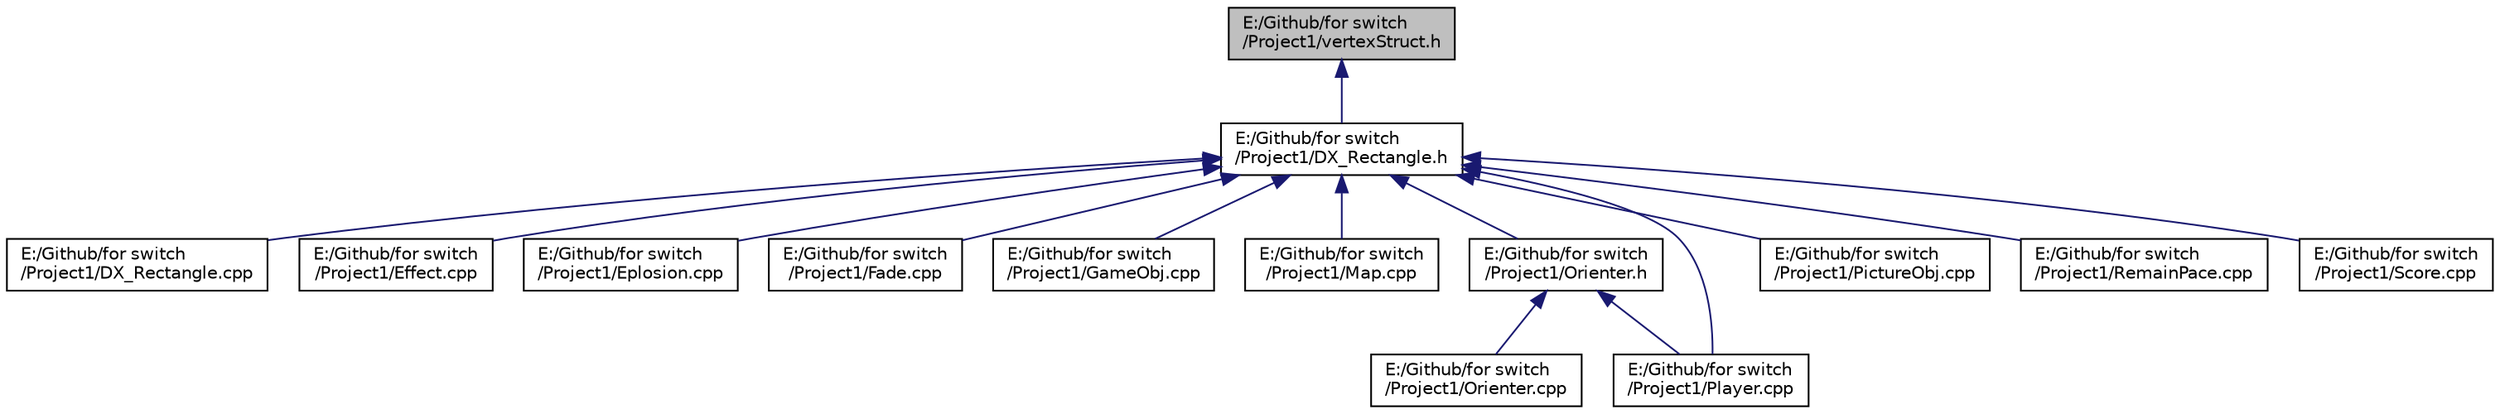 digraph "E:/Github/for switch/Project1/vertexStruct.h"
{
 // LATEX_PDF_SIZE
  edge [fontname="Helvetica",fontsize="10",labelfontname="Helvetica",labelfontsize="10"];
  node [fontname="Helvetica",fontsize="10",shape=record];
  Node1 [label="E:/Github/for switch\l/Project1/vertexStruct.h",height=0.2,width=0.4,color="black", fillcolor="grey75", style="filled", fontcolor="black",tooltip=" "];
  Node1 -> Node2 [dir="back",color="midnightblue",fontsize="10",style="solid",fontname="Helvetica"];
  Node2 [label="E:/Github/for switch\l/Project1/DX_Rectangle.h",height=0.2,width=0.4,color="black", fillcolor="white", style="filled",URL="$_d_x___rectangle_8h.html",tooltip=" "];
  Node2 -> Node3 [dir="back",color="midnightblue",fontsize="10",style="solid",fontname="Helvetica"];
  Node3 [label="E:/Github/for switch\l/Project1/DX_Rectangle.cpp",height=0.2,width=0.4,color="black", fillcolor="white", style="filled",URL="$_d_x___rectangle_8cpp.html",tooltip=" "];
  Node2 -> Node4 [dir="back",color="midnightblue",fontsize="10",style="solid",fontname="Helvetica"];
  Node4 [label="E:/Github/for switch\l/Project1/Effect.cpp",height=0.2,width=0.4,color="black", fillcolor="white", style="filled",URL="$_effect_8cpp.html",tooltip=" "];
  Node2 -> Node5 [dir="back",color="midnightblue",fontsize="10",style="solid",fontname="Helvetica"];
  Node5 [label="E:/Github/for switch\l/Project1/Eplosion.cpp",height=0.2,width=0.4,color="black", fillcolor="white", style="filled",URL="$_eplosion_8cpp.html",tooltip=" "];
  Node2 -> Node6 [dir="back",color="midnightblue",fontsize="10",style="solid",fontname="Helvetica"];
  Node6 [label="E:/Github/for switch\l/Project1/Fade.cpp",height=0.2,width=0.4,color="black", fillcolor="white", style="filled",URL="$_fade_8cpp.html",tooltip=" "];
  Node2 -> Node7 [dir="back",color="midnightblue",fontsize="10",style="solid",fontname="Helvetica"];
  Node7 [label="E:/Github/for switch\l/Project1/GameObj.cpp",height=0.2,width=0.4,color="black", fillcolor="white", style="filled",URL="$_game_obj_8cpp.html",tooltip="The basic class of GameObj."];
  Node2 -> Node8 [dir="back",color="midnightblue",fontsize="10",style="solid",fontname="Helvetica"];
  Node8 [label="E:/Github/for switch\l/Project1/Map.cpp",height=0.2,width=0.4,color="black", fillcolor="white", style="filled",URL="$_map_8cpp.html",tooltip=" "];
  Node2 -> Node9 [dir="back",color="midnightblue",fontsize="10",style="solid",fontname="Helvetica"];
  Node9 [label="E:/Github/for switch\l/Project1/Orienter.h",height=0.2,width=0.4,color="black", fillcolor="white", style="filled",URL="$_orienter_8h.html",tooltip=" "];
  Node9 -> Node10 [dir="back",color="midnightblue",fontsize="10",style="solid",fontname="Helvetica"];
  Node10 [label="E:/Github/for switch\l/Project1/Orienter.cpp",height=0.2,width=0.4,color="black", fillcolor="white", style="filled",URL="$_orienter_8cpp.html",tooltip="The Orienter class function."];
  Node9 -> Node11 [dir="back",color="midnightblue",fontsize="10",style="solid",fontname="Helvetica"];
  Node11 [label="E:/Github/for switch\l/Project1/Player.cpp",height=0.2,width=0.4,color="black", fillcolor="white", style="filled",URL="$_player_8cpp.html",tooltip=" "];
  Node2 -> Node12 [dir="back",color="midnightblue",fontsize="10",style="solid",fontname="Helvetica"];
  Node12 [label="E:/Github/for switch\l/Project1/PictureObj.cpp",height=0.2,width=0.4,color="black", fillcolor="white", style="filled",URL="$_picture_obj_8cpp.html",tooltip="The PictureObj class function This class is for the elements that just show the picture in certain po..."];
  Node2 -> Node11 [dir="back",color="midnightblue",fontsize="10",style="solid",fontname="Helvetica"];
  Node2 -> Node13 [dir="back",color="midnightblue",fontsize="10",style="solid",fontname="Helvetica"];
  Node13 [label="E:/Github/for switch\l/Project1/RemainPace.cpp",height=0.2,width=0.4,color="black", fillcolor="white", style="filled",URL="$_remain_pace_8cpp.html",tooltip=" "];
  Node2 -> Node14 [dir="back",color="midnightblue",fontsize="10",style="solid",fontname="Helvetica"];
  Node14 [label="E:/Github/for switch\l/Project1/Score.cpp",height=0.2,width=0.4,color="black", fillcolor="white", style="filled",URL="$_score_8cpp.html",tooltip=" "];
}
